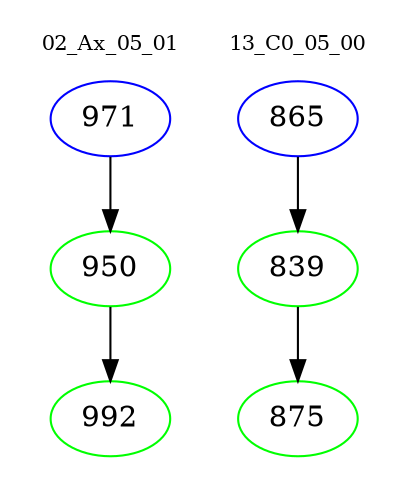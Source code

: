 digraph{
subgraph cluster_0 {
color = white
label = "02_Ax_05_01";
fontsize=10;
T0_971 [label="971", color="blue"]
T0_971 -> T0_950 [color="black"]
T0_950 [label="950", color="green"]
T0_950 -> T0_992 [color="black"]
T0_992 [label="992", color="green"]
}
subgraph cluster_1 {
color = white
label = "13_C0_05_00";
fontsize=10;
T1_865 [label="865", color="blue"]
T1_865 -> T1_839 [color="black"]
T1_839 [label="839", color="green"]
T1_839 -> T1_875 [color="black"]
T1_875 [label="875", color="green"]
}
}

